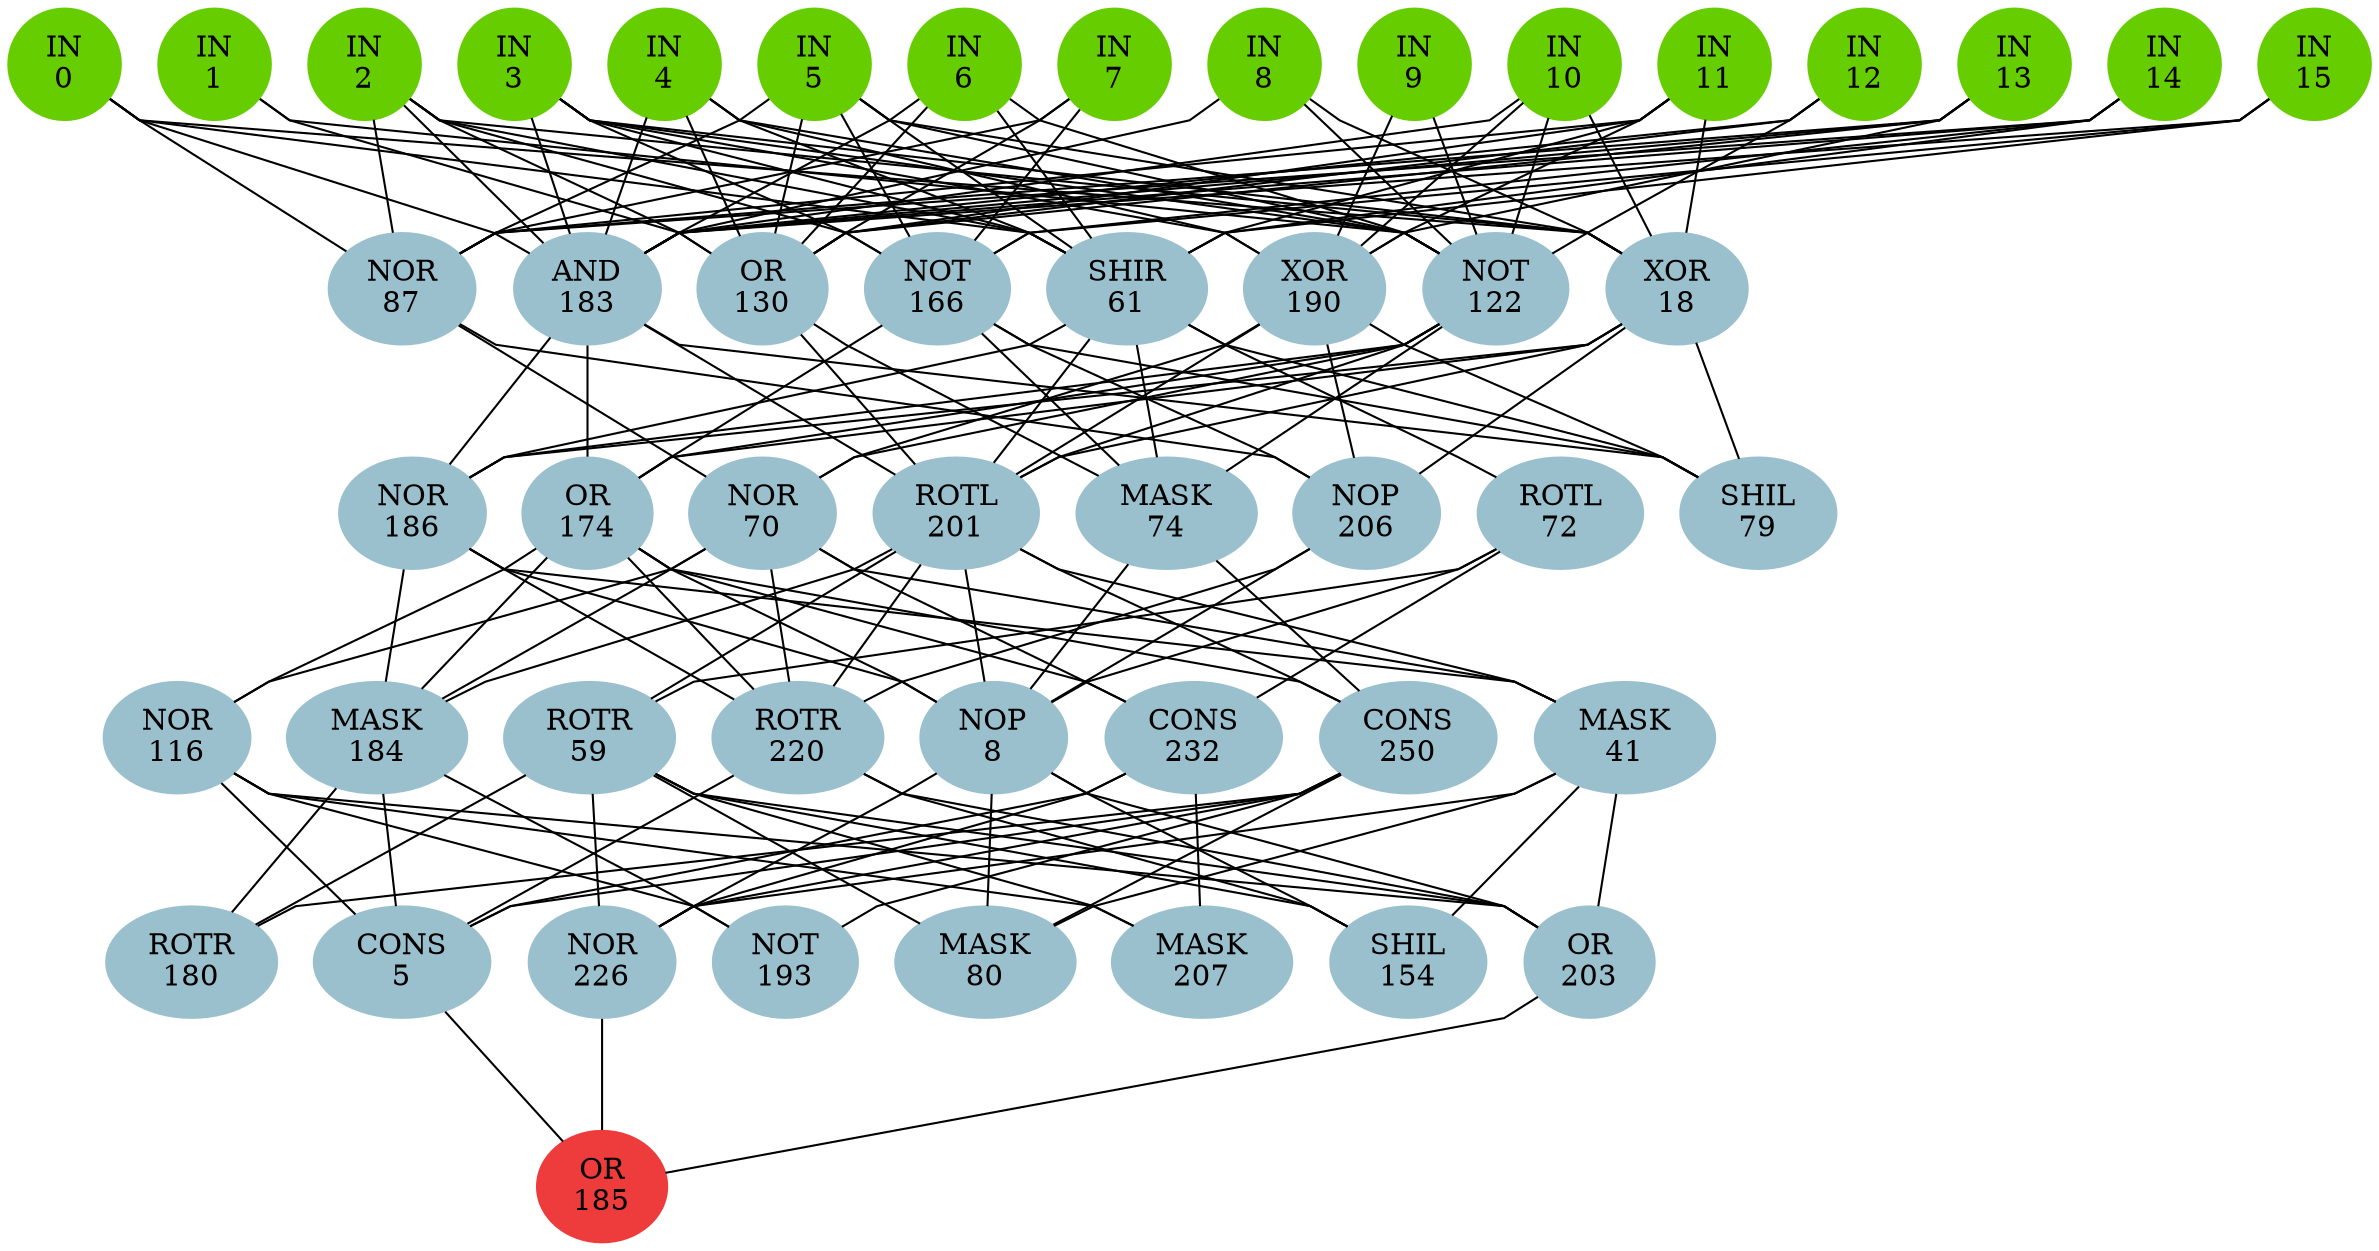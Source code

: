 graph EACircuit {
rankdir=BT;
ranksep=0.75;
ordering=out;
splines=polyline;
node [style=filled, color=lightblue2];

{ rank=same;
node [color=chartreuse3];
"-1_0"[label="IN\n0"];
node [color=chartreuse3];
"-1_1"[label="IN\n1"];
node [color=chartreuse3];
"-1_2"[label="IN\n2"];
node [color=chartreuse3];
"-1_3"[label="IN\n3"];
node [color=chartreuse3];
"-1_4"[label="IN\n4"];
node [color=chartreuse3];
"-1_5"[label="IN\n5"];
node [color=chartreuse3];
"-1_6"[label="IN\n6"];
node [color=chartreuse3];
"-1_7"[label="IN\n7"];
node [color=chartreuse3];
"-1_8"[label="IN\n8"];
node [color=chartreuse3];
"-1_9"[label="IN\n9"];
node [color=chartreuse3];
"-1_10"[label="IN\n10"];
node [color=chartreuse3];
"-1_11"[label="IN\n11"];
node [color=chartreuse3];
"-1_12"[label="IN\n12"];
node [color=chartreuse3];
"-1_13"[label="IN\n13"];
node [color=chartreuse3];
"-1_14"[label="IN\n14"];
node [color=chartreuse3];
"-1_15"[label="IN\n15"];
}
{ rank=same;
node [color=lightblue3];
"0_0"[label="NOR\n87"];
node [color=lightblue3];
"0_1"[label="AND\n183"];
node [color=lightblue3];
"0_2"[label="OR\n130"];
node [color=lightblue3];
"0_3"[label="NOT\n166"];
node [color=lightblue3];
"0_4"[label="SHIR\n61"];
node [color=lightblue3];
"0_5"[label="XOR\n190"];
node [color=lightblue3];
"0_6"[label="NOT\n122"];
node [color=lightblue3];
"0_7"[label="XOR\n18"];
}
{ rank=same;
node [color=lightblue3];
"1_0"[label="NOR\n186"];
node [color=lightblue3];
"1_1"[label="OR\n174"];
node [color=lightblue3];
"1_2"[label="NOR\n70"];
node [color=lightblue3];
"1_3"[label="ROTL\n201"];
node [color=lightblue3];
"1_4"[label="MASK\n74"];
node [color=lightblue3];
"1_5"[label="NOP\n206"];
node [color=lightblue3];
"1_6"[label="ROTL\n72"];
node [color=lightblue3];
"1_7"[label="SHIL\n79"];
}
{ rank=same;
node [color=lightblue3];
"2_0"[label="NOR\n116"];
node [color=lightblue3];
"2_1"[label="MASK\n184"];
node [color=lightblue3];
"2_2"[label="ROTR\n59"];
node [color=lightblue3];
"2_3"[label="ROTR\n220"];
node [color=lightblue3];
"2_4"[label="NOP\n8"];
node [color=lightblue3];
"2_5"[label="CONS\n232"];
node [color=lightblue3];
"2_6"[label="CONS\n250"];
node [color=lightblue3];
"2_7"[label="MASK\n41"];
}
{ rank=same;
node [color=lightblue3];
"3_0"[label="ROTR\n180"];
node [color=lightblue3];
"3_1"[label="CONS\n5"];
node [color=lightblue3];
"3_2"[label="NOR\n226"];
node [color=lightblue3];
"3_3"[label="NOT\n193"];
node [color=lightblue3];
"3_4"[label="MASK\n80"];
node [color=lightblue3];
"3_5"[label="MASK\n207"];
node [color=lightblue3];
"3_6"[label="SHIL\n154"];
node [color=lightblue3];
"3_7"[label="OR\n203"];
}
{ rank=same;
node [color=brown2];
"4_0"[label="OR\n185"];
}
edge[style=invis];
"-1_0" -- "-1_1" -- "-1_2" -- "-1_3" -- "-1_4" -- "-1_5" -- "-1_6" -- "-1_7" -- "-1_8" -- "-1_9" -- "-1_10" -- "-1_11" -- "-1_12" -- "-1_13" -- "-1_14" -- "-1_15";
"0_0" -- "0_1" -- "0_2" -- "0_3" -- "0_4" -- "0_5" -- "0_6" -- "0_7";
"1_0" -- "1_1" -- "1_2" -- "1_3" -- "1_4" -- "1_5" -- "1_6" -- "1_7";
"2_0" -- "2_1" -- "2_2" -- "2_3" -- "2_4" -- "2_5" -- "2_6" -- "2_7";
"3_0" -- "3_1" -- "3_2" -- "3_3" -- "3_4" -- "3_5" -- "3_6" -- "3_7";
"4_0" -- "4_0";
edge[style=solid];
"0_0" -- "-1_0";
"0_0" -- "-1_2";
"0_0" -- "-1_5";
"0_0" -- "-1_7";
"0_0" -- "-1_11";
"0_0" -- "-1_13";
"0_0" -- "-1_14";
"0_1" -- "-1_0";
"0_1" -- "-1_2";
"0_1" -- "-1_3";
"0_1" -- "-1_4";
"0_1" -- "-1_6";
"0_1" -- "-1_8";
"0_1" -- "-1_10";
"0_1" -- "-1_12";
"0_1" -- "-1_13";
"0_1" -- "-1_14";
"0_1" -- "-1_15";
"0_2" -- "-1_1";
"0_2" -- "-1_2";
"0_2" -- "-1_4";
"0_2" -- "-1_5";
"0_2" -- "-1_6";
"0_2" -- "-1_7";
"0_2" -- "-1_11";
"0_2" -- "-1_12";
"0_2" -- "-1_13";
"0_3" -- "-1_2";
"0_3" -- "-1_3";
"0_3" -- "-1_5";
"0_3" -- "-1_7";
"0_3" -- "-1_14";
"0_3" -- "-1_15";
"0_4" -- "-1_0";
"0_4" -- "-1_2";
"0_4" -- "-1_3";
"0_4" -- "-1_4";
"0_4" -- "-1_5";
"0_4" -- "-1_6";
"0_4" -- "-1_11";
"0_4" -- "-1_14";
"0_4" -- "-1_15";
"0_5" -- "-1_3";
"0_5" -- "-1_4";
"0_5" -- "-1_9";
"0_5" -- "-1_10";
"0_5" -- "-1_11";
"0_5" -- "-1_13";
"0_6" -- "-1_1";
"0_6" -- "-1_3";
"0_6" -- "-1_4";
"0_6" -- "-1_5";
"0_6" -- "-1_6";
"0_6" -- "-1_8";
"0_6" -- "-1_9";
"0_6" -- "-1_10";
"0_6" -- "-1_12";
"0_7" -- "-1_0";
"0_7" -- "-1_2";
"0_7" -- "-1_3";
"0_7" -- "-1_5";
"0_7" -- "-1_8";
"0_7" -- "-1_10";
"0_7" -- "-1_11";
"1_0" -- "0_1";
"1_0" -- "0_4";
"1_0" -- "0_6";
"1_0" -- "0_7";
"1_1" -- "0_1";
"1_1" -- "0_3";
"1_1" -- "0_6";
"1_1" -- "0_7";
"1_2" -- "0_0";
"1_2" -- "0_5";
"1_2" -- "0_6";
"1_3" -- "0_1";
"1_3" -- "0_2";
"1_3" -- "0_4";
"1_3" -- "0_5";
"1_3" -- "0_6";
"1_3" -- "0_7";
"1_4" -- "0_2";
"1_4" -- "0_3";
"1_4" -- "0_4";
"1_4" -- "0_6";
"1_5" -- "0_0";
"1_5" -- "0_3";
"1_5" -- "0_5";
"1_5" -- "0_7";
"1_6" -- "0_4";
"1_7" -- "0_1";
"1_7" -- "0_3";
"1_7" -- "0_4";
"1_7" -- "0_5";
"1_7" -- "0_7";
"2_0" -- "1_1";
"2_0" -- "1_2";
"2_1" -- "1_0";
"2_1" -- "1_1";
"2_1" -- "1_2";
"2_1" -- "1_3";
"2_2" -- "1_3";
"2_2" -- "1_6";
"2_3" -- "1_0";
"2_3" -- "1_1";
"2_3" -- "1_2";
"2_3" -- "1_3";
"2_3" -- "1_5";
"2_4" -- "1_0";
"2_4" -- "1_1";
"2_4" -- "1_3";
"2_4" -- "1_4";
"2_4" -- "1_5";
"2_4" -- "1_6";
"2_5" -- "1_1";
"2_5" -- "1_2";
"2_5" -- "1_6";
"2_6" -- "1_1";
"2_6" -- "1_3";
"2_6" -- "1_4";
"2_7" -- "1_0";
"2_7" -- "1_2";
"2_7" -- "1_3";
"3_0" -- "2_1";
"3_0" -- "2_2";
"3_0" -- "2_6";
"3_1" -- "2_0";
"3_1" -- "2_1";
"3_1" -- "2_3";
"3_1" -- "2_5";
"3_1" -- "2_6";
"3_2" -- "2_2";
"3_2" -- "2_4";
"3_2" -- "2_5";
"3_2" -- "2_6";
"3_2" -- "2_7";
"3_3" -- "2_0";
"3_3" -- "2_1";
"3_3" -- "2_6";
"3_4" -- "2_2";
"3_4" -- "2_4";
"3_4" -- "2_6";
"3_4" -- "2_7";
"3_5" -- "2_0";
"3_5" -- "2_2";
"3_5" -- "2_5";
"3_6" -- "2_2";
"3_6" -- "2_3";
"3_6" -- "2_4";
"3_6" -- "2_7";
"3_7" -- "2_0";
"3_7" -- "2_2";
"3_7" -- "2_3";
"3_7" -- "2_4";
"3_7" -- "2_7";
"4_0" -- "3_1";
"4_0" -- "3_2";
"4_0" -- "3_7";
}